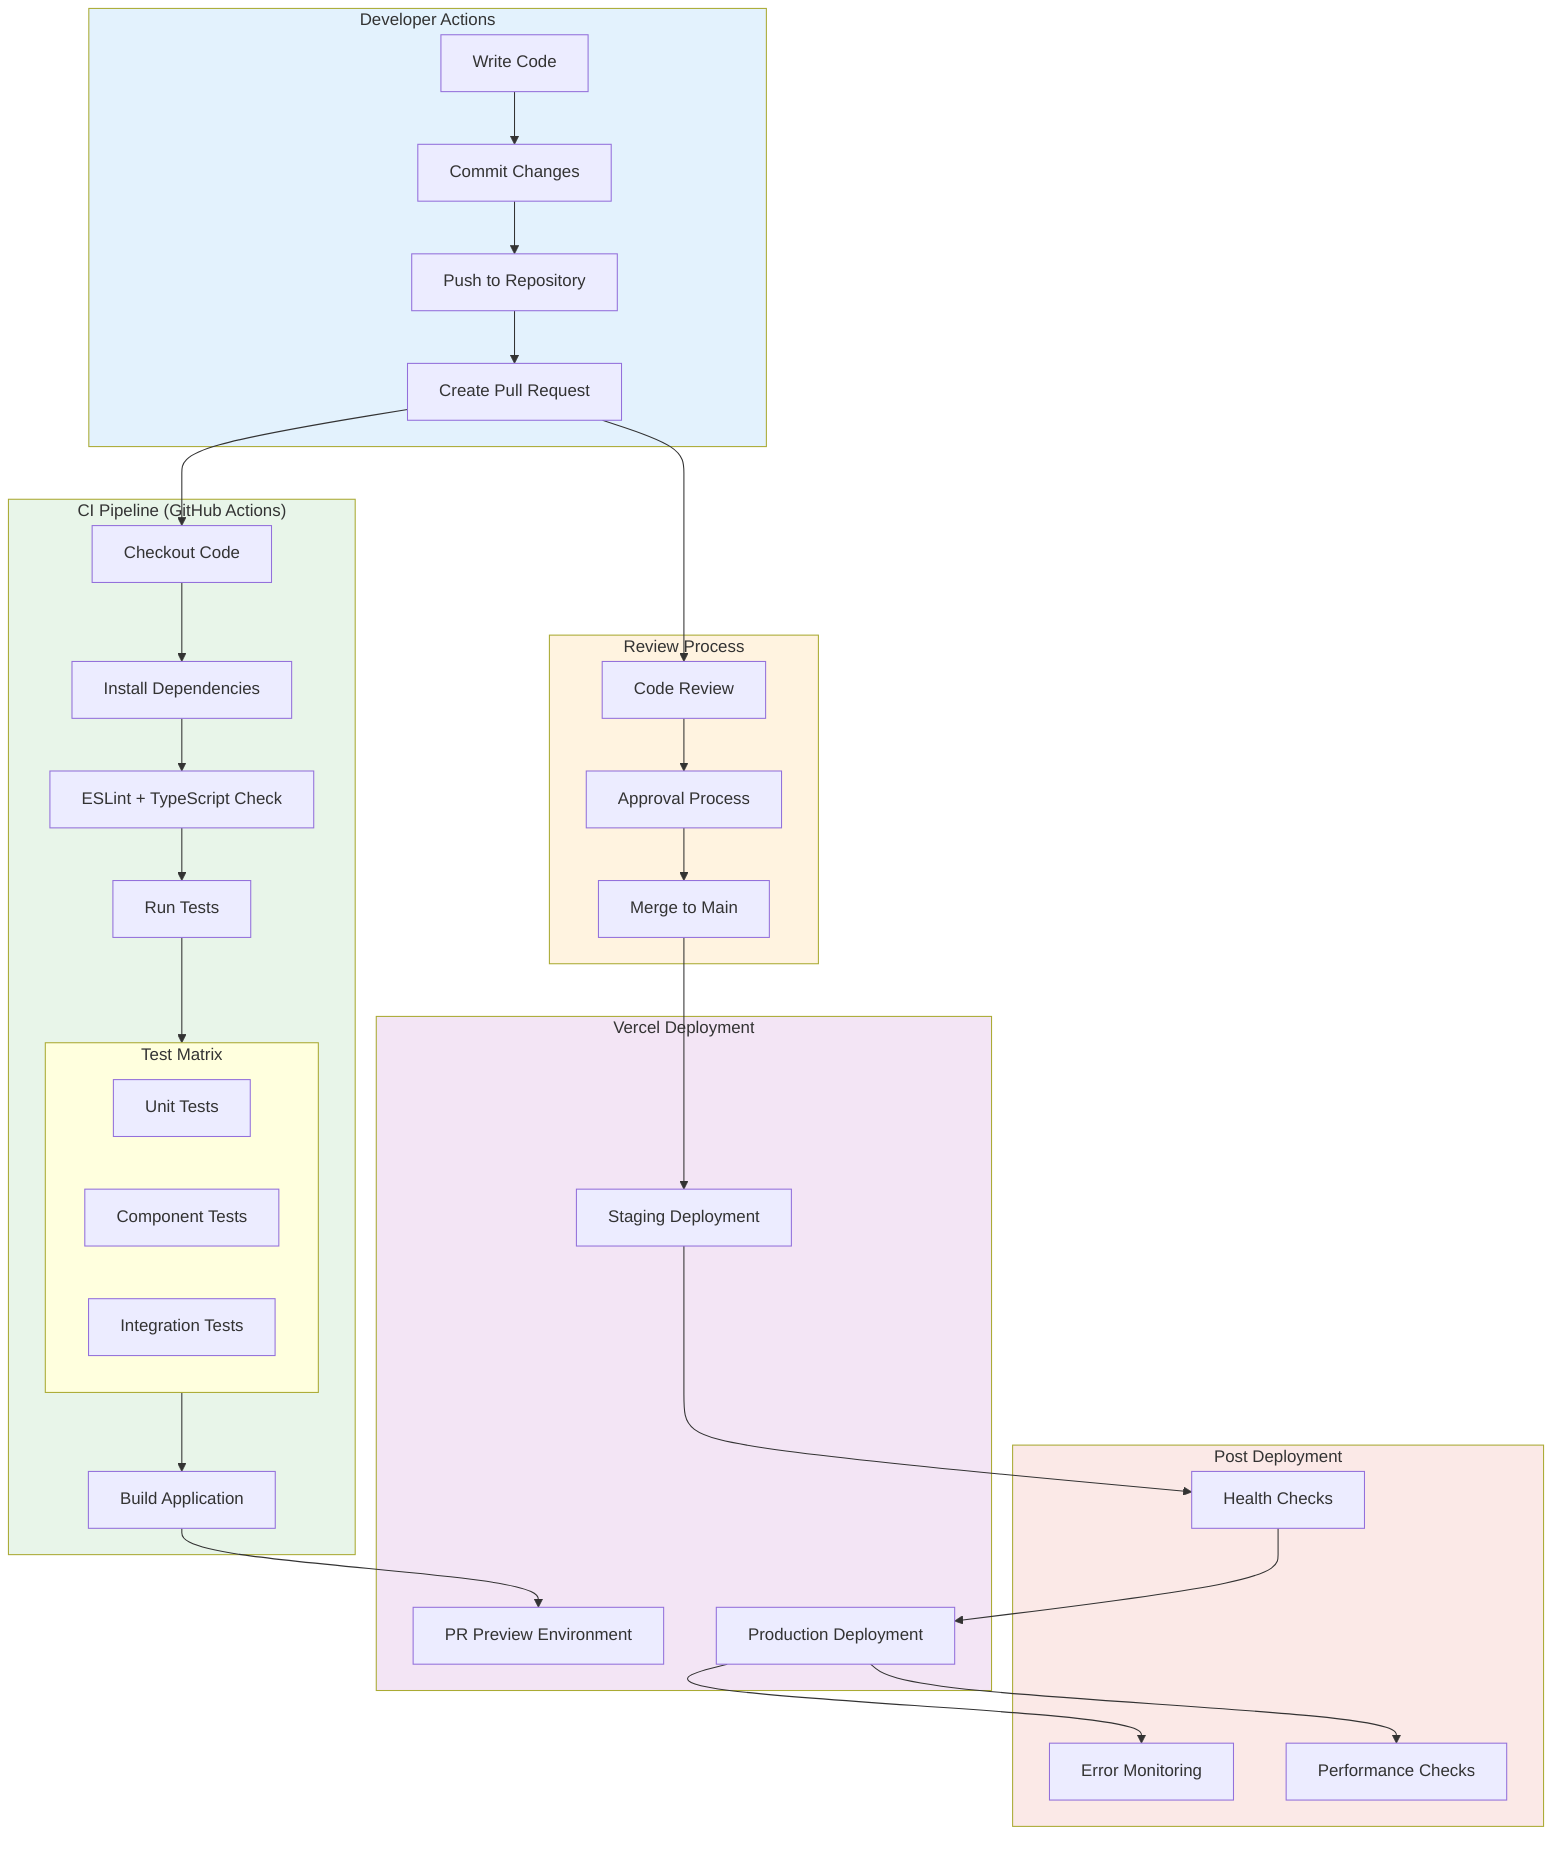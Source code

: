 flowchart TD
    subgraph DeveloperActions["Developer Actions"]
        Code["Write Code"]
        Commit["Commit Changes"]
        Push["Push to Repository"]
        PR["Create Pull Request"]
    end
    
    subgraph CIPipeline["CI Pipeline (GitHub Actions)"]
        Checkout["Checkout Code"]
        Install["Install Dependencies"]
        Lint["ESLint + TypeScript Check"]
        Test["Run Tests"]
        Build["Build Application"]
        
        subgraph TestMatrix["Test Matrix"]
            UnitTests["Unit Tests"]
            ComponentTests["Component Tests"]
            IntegrationTests["Integration Tests"]
        end
    end
    
    subgraph ReviewProcess["Review Process"]
        CodeReview["Code Review"]
        ApprovalProcess["Approval Process"]
        MergeToMain["Merge to Main"]
    end
    
    subgraph VercelDeployment["Vercel Deployment"]
        PRPreview["PR Preview Environment"]
        StagingDeploy["Staging Deployment"]
        ProdDeploy["Production Deployment"]
    end
    
    subgraph PostDeployment["Post Deployment"]
        HealthCheck["Health Checks"]
        Monitoring["Error Monitoring"]
        PerformanceCheck["Performance Checks"]
    end
    
    Code --> Commit
    Commit --> Push
    Push --> PR
    
    PR --> Checkout
    Checkout --> Install
    Install --> Lint
    Lint --> Test
    Test --> TestMatrix
    TestMatrix --> Build
    
    Build --> PRPreview
    
    PR --> CodeReview
    CodeReview --> ApprovalProcess
    ApprovalProcess --> MergeToMain
    
    MergeToMain --> StagingDeploy
    StagingDeploy --> HealthCheck
    HealthCheck --> ProdDeploy
    
    ProdDeploy --> Monitoring
    ProdDeploy --> PerformanceCheck
    
    style DeveloperActions fill:#e3f2fd
    style CIPipeline fill:#e8f5e9
    style ReviewProcess fill:#fff3e0
    style VercelDeployment fill:#f3e5f5
    style PostDeployment fill:#fbe9e7